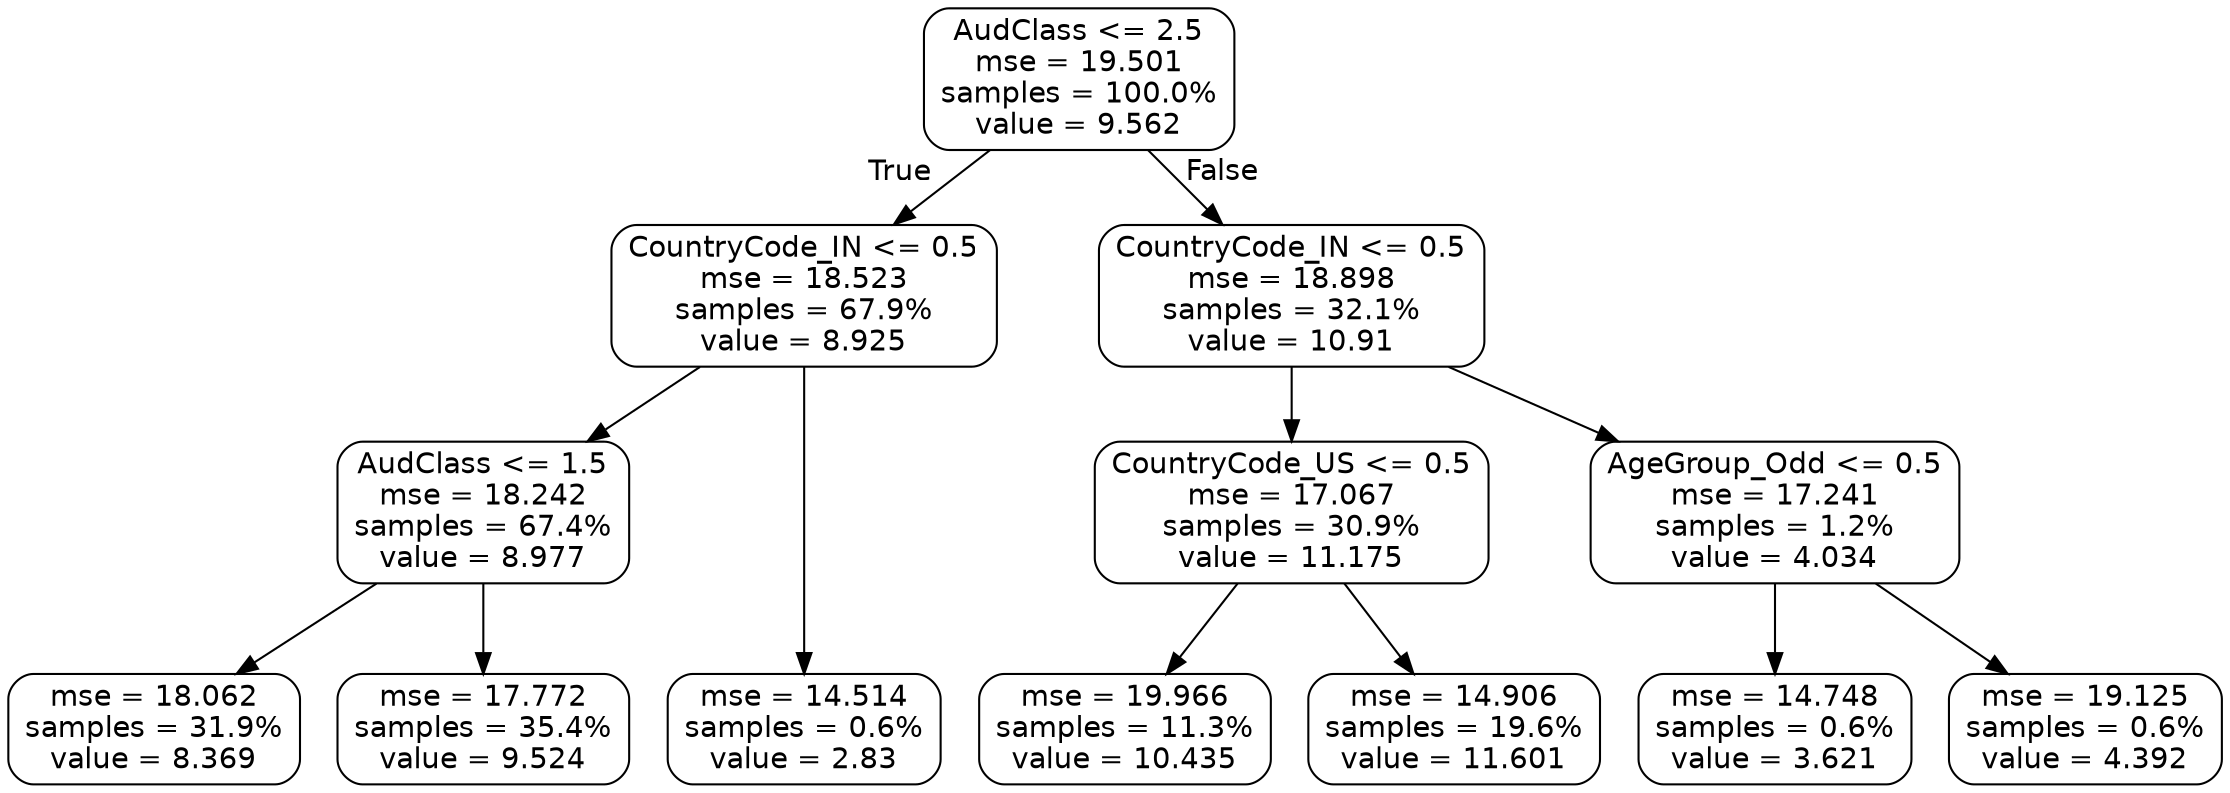 digraph Tree {
node [shape=box, style="rounded", color="black", fontname=helvetica] ;
graph [ranksep=equally, splines=polyline] ;
edge [fontname=helvetica] ;
0 [label="AudClass <= 2.5\nmse = 19.501\nsamples = 100.0%\nvalue = 9.562"] ;
1 [label="CountryCode_IN <= 0.5\nmse = 18.523\nsamples = 67.9%\nvalue = 8.925"] ;
0 -> 1 [labeldistance=2.5, labelangle=45, headlabel="True"] ;
2 [label="AudClass <= 1.5\nmse = 18.242\nsamples = 67.4%\nvalue = 8.977"] ;
1 -> 2 ;
3 [label="mse = 18.062\nsamples = 31.9%\nvalue = 8.369"] ;
2 -> 3 ;
4 [label="mse = 17.772\nsamples = 35.4%\nvalue = 9.524"] ;
2 -> 4 ;
5 [label="mse = 14.514\nsamples = 0.6%\nvalue = 2.83"] ;
1 -> 5 ;
6 [label="CountryCode_IN <= 0.5\nmse = 18.898\nsamples = 32.1%\nvalue = 10.91"] ;
0 -> 6 [labeldistance=2.5, labelangle=-45, headlabel="False"] ;
7 [label="CountryCode_US <= 0.5\nmse = 17.067\nsamples = 30.9%\nvalue = 11.175"] ;
6 -> 7 ;
8 [label="mse = 19.966\nsamples = 11.3%\nvalue = 10.435"] ;
7 -> 8 ;
9 [label="mse = 14.906\nsamples = 19.6%\nvalue = 11.601"] ;
7 -> 9 ;
10 [label="AgeGroup_Odd <= 0.5\nmse = 17.241\nsamples = 1.2%\nvalue = 4.034"] ;
6 -> 10 ;
11 [label="mse = 14.748\nsamples = 0.6%\nvalue = 3.621"] ;
10 -> 11 ;
12 [label="mse = 19.125\nsamples = 0.6%\nvalue = 4.392"] ;
10 -> 12 ;
{rank=same ; 0} ;
{rank=same ; 1; 6} ;
{rank=same ; 2; 7; 10} ;
{rank=same ; 3; 4; 5; 8; 9; 11; 12} ;
}